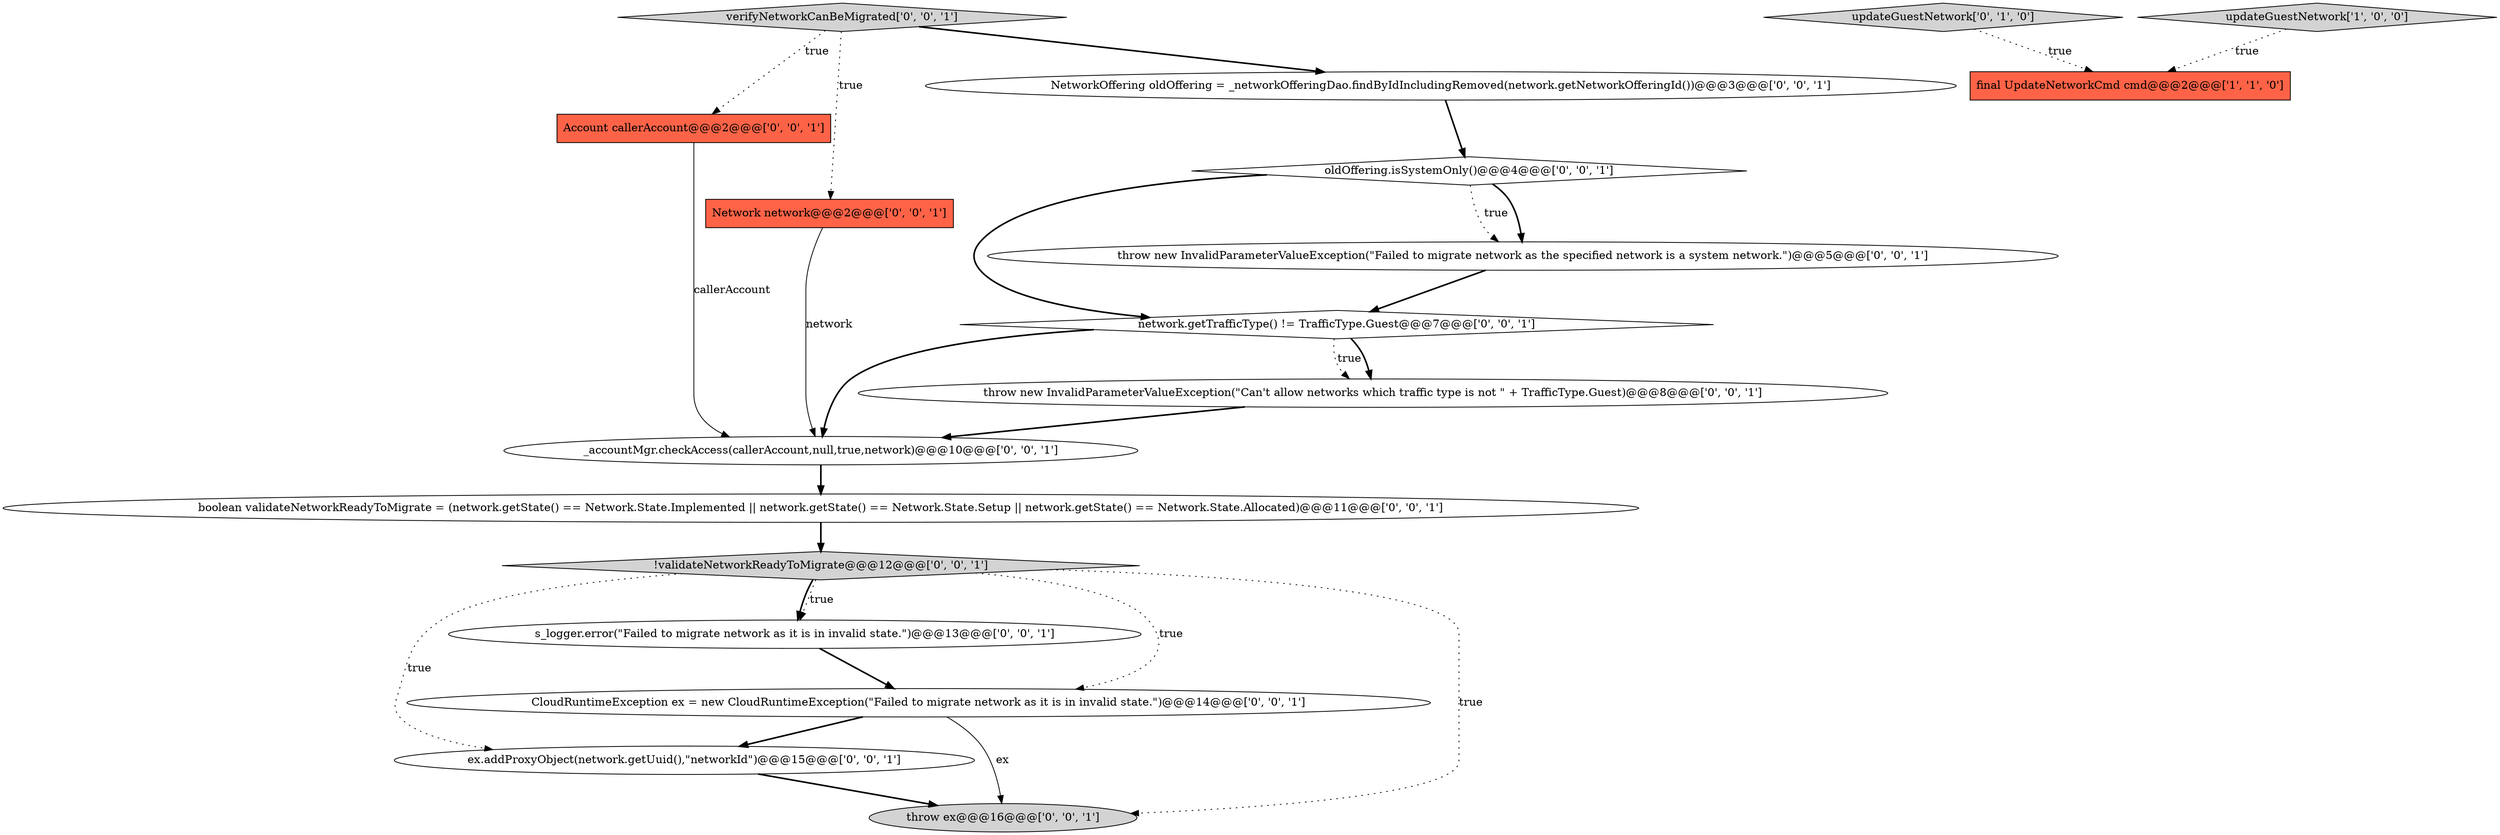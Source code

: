 digraph {
16 [style = filled, label = "network.getTrafficType() != TrafficType.Guest@@@7@@@['0', '0', '1']", fillcolor = white, shape = diamond image = "AAA0AAABBB3BBB"];
13 [style = filled, label = "!validateNetworkReadyToMigrate@@@12@@@['0', '0', '1']", fillcolor = lightgray, shape = diamond image = "AAA0AAABBB3BBB"];
7 [style = filled, label = "Account callerAccount@@@2@@@['0', '0', '1']", fillcolor = tomato, shape = box image = "AAA0AAABBB3BBB"];
2 [style = filled, label = "updateGuestNetwork['0', '1', '0']", fillcolor = lightgray, shape = diamond image = "AAA0AAABBB2BBB"];
10 [style = filled, label = "CloudRuntimeException ex = new CloudRuntimeException(\"Failed to migrate network as it is in invalid state.\")@@@14@@@['0', '0', '1']", fillcolor = white, shape = ellipse image = "AAA0AAABBB3BBB"];
15 [style = filled, label = "ex.addProxyObject(network.getUuid(),\"networkId\")@@@15@@@['0', '0', '1']", fillcolor = white, shape = ellipse image = "AAA0AAABBB3BBB"];
14 [style = filled, label = "verifyNetworkCanBeMigrated['0', '0', '1']", fillcolor = lightgray, shape = diamond image = "AAA0AAABBB3BBB"];
1 [style = filled, label = "updateGuestNetwork['1', '0', '0']", fillcolor = lightgray, shape = diamond image = "AAA0AAABBB1BBB"];
0 [style = filled, label = "final UpdateNetworkCmd cmd@@@2@@@['1', '1', '0']", fillcolor = tomato, shape = box image = "AAA0AAABBB1BBB"];
5 [style = filled, label = "throw ex@@@16@@@['0', '0', '1']", fillcolor = lightgray, shape = ellipse image = "AAA0AAABBB3BBB"];
11 [style = filled, label = "oldOffering.isSystemOnly()@@@4@@@['0', '0', '1']", fillcolor = white, shape = diamond image = "AAA0AAABBB3BBB"];
12 [style = filled, label = "_accountMgr.checkAccess(callerAccount,null,true,network)@@@10@@@['0', '0', '1']", fillcolor = white, shape = ellipse image = "AAA0AAABBB3BBB"];
17 [style = filled, label = "boolean validateNetworkReadyToMigrate = (network.getState() == Network.State.Implemented || network.getState() == Network.State.Setup || network.getState() == Network.State.Allocated)@@@11@@@['0', '0', '1']", fillcolor = white, shape = ellipse image = "AAA0AAABBB3BBB"];
4 [style = filled, label = "Network network@@@2@@@['0', '0', '1']", fillcolor = tomato, shape = box image = "AAA0AAABBB3BBB"];
9 [style = filled, label = "throw new InvalidParameterValueException(\"Failed to migrate network as the specified network is a system network.\")@@@5@@@['0', '0', '1']", fillcolor = white, shape = ellipse image = "AAA0AAABBB3BBB"];
8 [style = filled, label = "NetworkOffering oldOffering = _networkOfferingDao.findByIdIncludingRemoved(network.getNetworkOfferingId())@@@3@@@['0', '0', '1']", fillcolor = white, shape = ellipse image = "AAA0AAABBB3BBB"];
3 [style = filled, label = "s_logger.error(\"Failed to migrate network as it is in invalid state.\")@@@13@@@['0', '0', '1']", fillcolor = white, shape = ellipse image = "AAA0AAABBB3BBB"];
6 [style = filled, label = "throw new InvalidParameterValueException(\"Can't allow networks which traffic type is not \" + TrafficType.Guest)@@@8@@@['0', '0', '1']", fillcolor = white, shape = ellipse image = "AAA0AAABBB3BBB"];
11->9 [style = dotted, label="true"];
7->12 [style = solid, label="callerAccount"];
14->4 [style = dotted, label="true"];
3->10 [style = bold, label=""];
1->0 [style = dotted, label="true"];
9->16 [style = bold, label=""];
13->10 [style = dotted, label="true"];
11->9 [style = bold, label=""];
11->16 [style = bold, label=""];
14->7 [style = dotted, label="true"];
10->5 [style = solid, label="ex"];
16->6 [style = dotted, label="true"];
16->12 [style = bold, label=""];
8->11 [style = bold, label=""];
12->17 [style = bold, label=""];
17->13 [style = bold, label=""];
16->6 [style = bold, label=""];
15->5 [style = bold, label=""];
13->3 [style = dotted, label="true"];
6->12 [style = bold, label=""];
14->8 [style = bold, label=""];
13->3 [style = bold, label=""];
13->15 [style = dotted, label="true"];
10->15 [style = bold, label=""];
13->5 [style = dotted, label="true"];
2->0 [style = dotted, label="true"];
4->12 [style = solid, label="network"];
}
